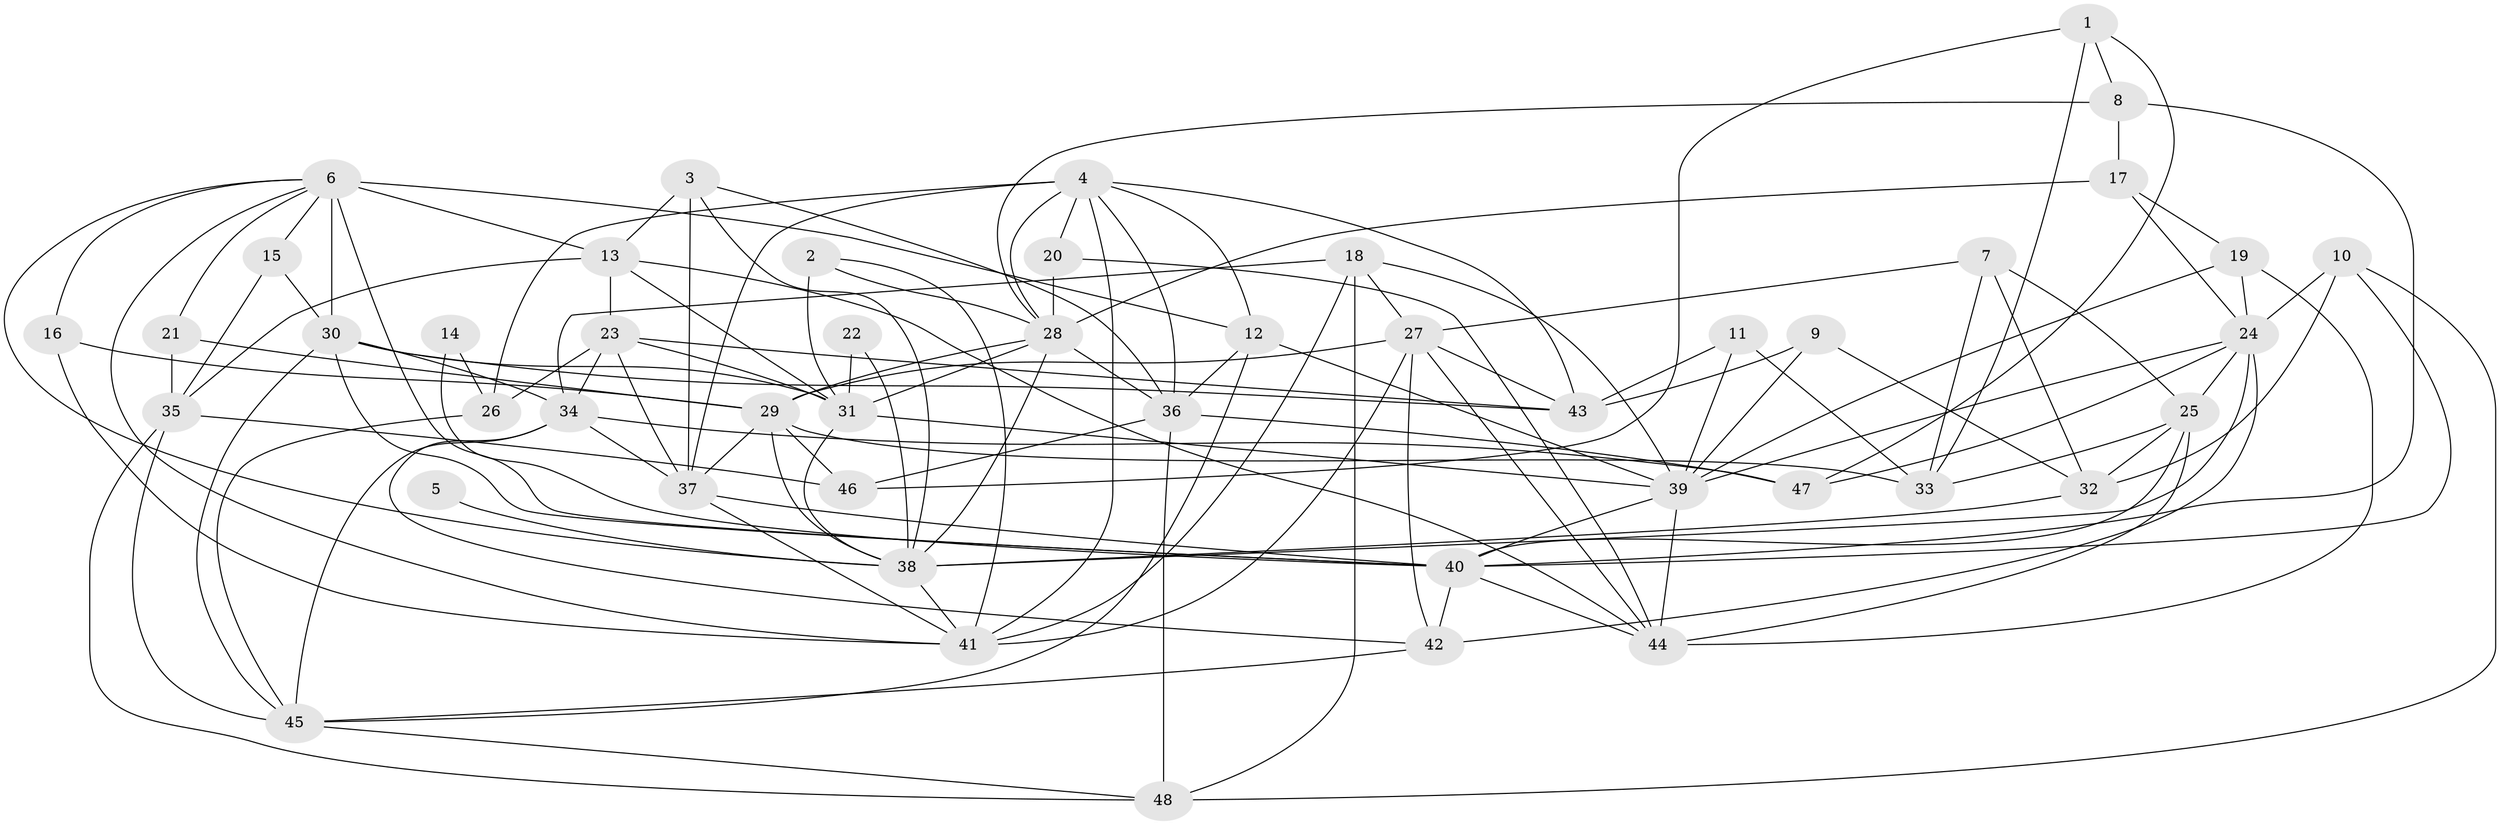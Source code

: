 // original degree distribution, {3: 0.2604166666666667, 2: 0.17708333333333334, 4: 0.22916666666666666, 5: 0.14583333333333334, 9: 0.010416666666666666, 6: 0.14583333333333334, 10: 0.010416666666666666, 7: 0.020833333333333332}
// Generated by graph-tools (version 1.1) at 2025/26/03/09/25 03:26:11]
// undirected, 48 vertices, 131 edges
graph export_dot {
graph [start="1"]
  node [color=gray90,style=filled];
  1;
  2;
  3;
  4;
  5;
  6;
  7;
  8;
  9;
  10;
  11;
  12;
  13;
  14;
  15;
  16;
  17;
  18;
  19;
  20;
  21;
  22;
  23;
  24;
  25;
  26;
  27;
  28;
  29;
  30;
  31;
  32;
  33;
  34;
  35;
  36;
  37;
  38;
  39;
  40;
  41;
  42;
  43;
  44;
  45;
  46;
  47;
  48;
  1 -- 8 [weight=2.0];
  1 -- 33 [weight=1.0];
  1 -- 46 [weight=2.0];
  1 -- 47 [weight=1.0];
  2 -- 28 [weight=1.0];
  2 -- 31 [weight=1.0];
  2 -- 41 [weight=1.0];
  3 -- 13 [weight=1.0];
  3 -- 36 [weight=1.0];
  3 -- 37 [weight=1.0];
  3 -- 38 [weight=1.0];
  4 -- 12 [weight=1.0];
  4 -- 20 [weight=1.0];
  4 -- 26 [weight=1.0];
  4 -- 28 [weight=1.0];
  4 -- 36 [weight=1.0];
  4 -- 37 [weight=1.0];
  4 -- 41 [weight=1.0];
  4 -- 43 [weight=1.0];
  5 -- 38 [weight=2.0];
  6 -- 12 [weight=1.0];
  6 -- 13 [weight=1.0];
  6 -- 15 [weight=1.0];
  6 -- 16 [weight=1.0];
  6 -- 21 [weight=1.0];
  6 -- 30 [weight=2.0];
  6 -- 38 [weight=1.0];
  6 -- 40 [weight=2.0];
  6 -- 41 [weight=1.0];
  7 -- 25 [weight=1.0];
  7 -- 27 [weight=1.0];
  7 -- 32 [weight=1.0];
  7 -- 33 [weight=1.0];
  8 -- 17 [weight=1.0];
  8 -- 28 [weight=1.0];
  8 -- 40 [weight=2.0];
  9 -- 32 [weight=1.0];
  9 -- 39 [weight=1.0];
  9 -- 43 [weight=1.0];
  10 -- 24 [weight=1.0];
  10 -- 32 [weight=1.0];
  10 -- 40 [weight=1.0];
  10 -- 48 [weight=1.0];
  11 -- 33 [weight=1.0];
  11 -- 39 [weight=1.0];
  11 -- 43 [weight=1.0];
  12 -- 36 [weight=1.0];
  12 -- 39 [weight=1.0];
  12 -- 45 [weight=1.0];
  13 -- 23 [weight=1.0];
  13 -- 31 [weight=1.0];
  13 -- 35 [weight=1.0];
  13 -- 44 [weight=1.0];
  14 -- 26 [weight=1.0];
  14 -- 40 [weight=1.0];
  15 -- 30 [weight=1.0];
  15 -- 35 [weight=1.0];
  16 -- 29 [weight=1.0];
  16 -- 41 [weight=1.0];
  17 -- 19 [weight=1.0];
  17 -- 24 [weight=1.0];
  17 -- 28 [weight=1.0];
  18 -- 27 [weight=1.0];
  18 -- 34 [weight=1.0];
  18 -- 39 [weight=1.0];
  18 -- 41 [weight=1.0];
  18 -- 48 [weight=1.0];
  19 -- 24 [weight=1.0];
  19 -- 39 [weight=1.0];
  19 -- 44 [weight=1.0];
  20 -- 28 [weight=1.0];
  20 -- 44 [weight=1.0];
  21 -- 29 [weight=1.0];
  21 -- 35 [weight=1.0];
  22 -- 31 [weight=1.0];
  22 -- 38 [weight=1.0];
  23 -- 26 [weight=1.0];
  23 -- 31 [weight=1.0];
  23 -- 34 [weight=1.0];
  23 -- 37 [weight=1.0];
  23 -- 43 [weight=1.0];
  24 -- 25 [weight=1.0];
  24 -- 38 [weight=1.0];
  24 -- 39 [weight=2.0];
  24 -- 42 [weight=2.0];
  24 -- 47 [weight=1.0];
  25 -- 32 [weight=1.0];
  25 -- 33 [weight=1.0];
  25 -- 40 [weight=1.0];
  25 -- 44 [weight=1.0];
  26 -- 45 [weight=1.0];
  27 -- 29 [weight=1.0];
  27 -- 41 [weight=1.0];
  27 -- 42 [weight=1.0];
  27 -- 43 [weight=1.0];
  27 -- 44 [weight=1.0];
  28 -- 29 [weight=2.0];
  28 -- 31 [weight=1.0];
  28 -- 36 [weight=1.0];
  28 -- 38 [weight=1.0];
  29 -- 33 [weight=1.0];
  29 -- 37 [weight=1.0];
  29 -- 38 [weight=1.0];
  29 -- 46 [weight=1.0];
  30 -- 31 [weight=1.0];
  30 -- 34 [weight=1.0];
  30 -- 40 [weight=1.0];
  30 -- 43 [weight=1.0];
  30 -- 45 [weight=1.0];
  31 -- 38 [weight=1.0];
  31 -- 39 [weight=1.0];
  32 -- 38 [weight=1.0];
  34 -- 37 [weight=1.0];
  34 -- 42 [weight=1.0];
  34 -- 45 [weight=1.0];
  34 -- 47 [weight=1.0];
  35 -- 45 [weight=1.0];
  35 -- 46 [weight=1.0];
  35 -- 48 [weight=1.0];
  36 -- 46 [weight=1.0];
  36 -- 47 [weight=1.0];
  36 -- 48 [weight=2.0];
  37 -- 40 [weight=1.0];
  37 -- 41 [weight=1.0];
  38 -- 41 [weight=1.0];
  39 -- 40 [weight=1.0];
  39 -- 44 [weight=2.0];
  40 -- 42 [weight=1.0];
  40 -- 44 [weight=1.0];
  42 -- 45 [weight=1.0];
  45 -- 48 [weight=1.0];
}
